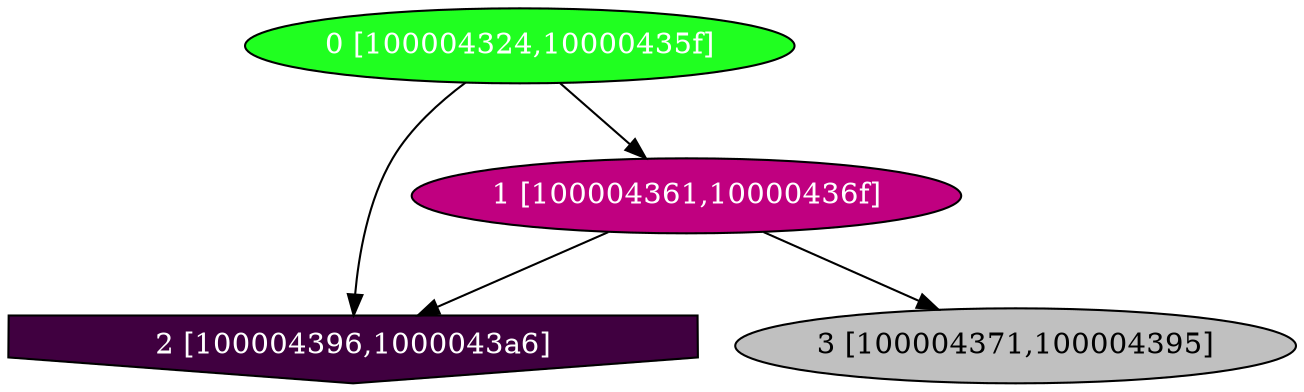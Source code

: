 diGraph tar{
	tar_0  [style=filled fillcolor="#20FF20" fontcolor="#ffffff" shape=oval label="0 [100004324,10000435f]"]
	tar_1  [style=filled fillcolor="#C00080" fontcolor="#ffffff" shape=oval label="1 [100004361,10000436f]"]
	tar_2  [style=filled fillcolor="#400040" fontcolor="#ffffff" shape=invhouse label="2 [100004396,1000043a6]"]
	tar_3  [style=filled fillcolor="#C0C0C0" fontcolor="#000000" shape=oval label="3 [100004371,100004395]"]

	tar_0 -> tar_1
	tar_0 -> tar_2
	tar_1 -> tar_2
	tar_1 -> tar_3
}